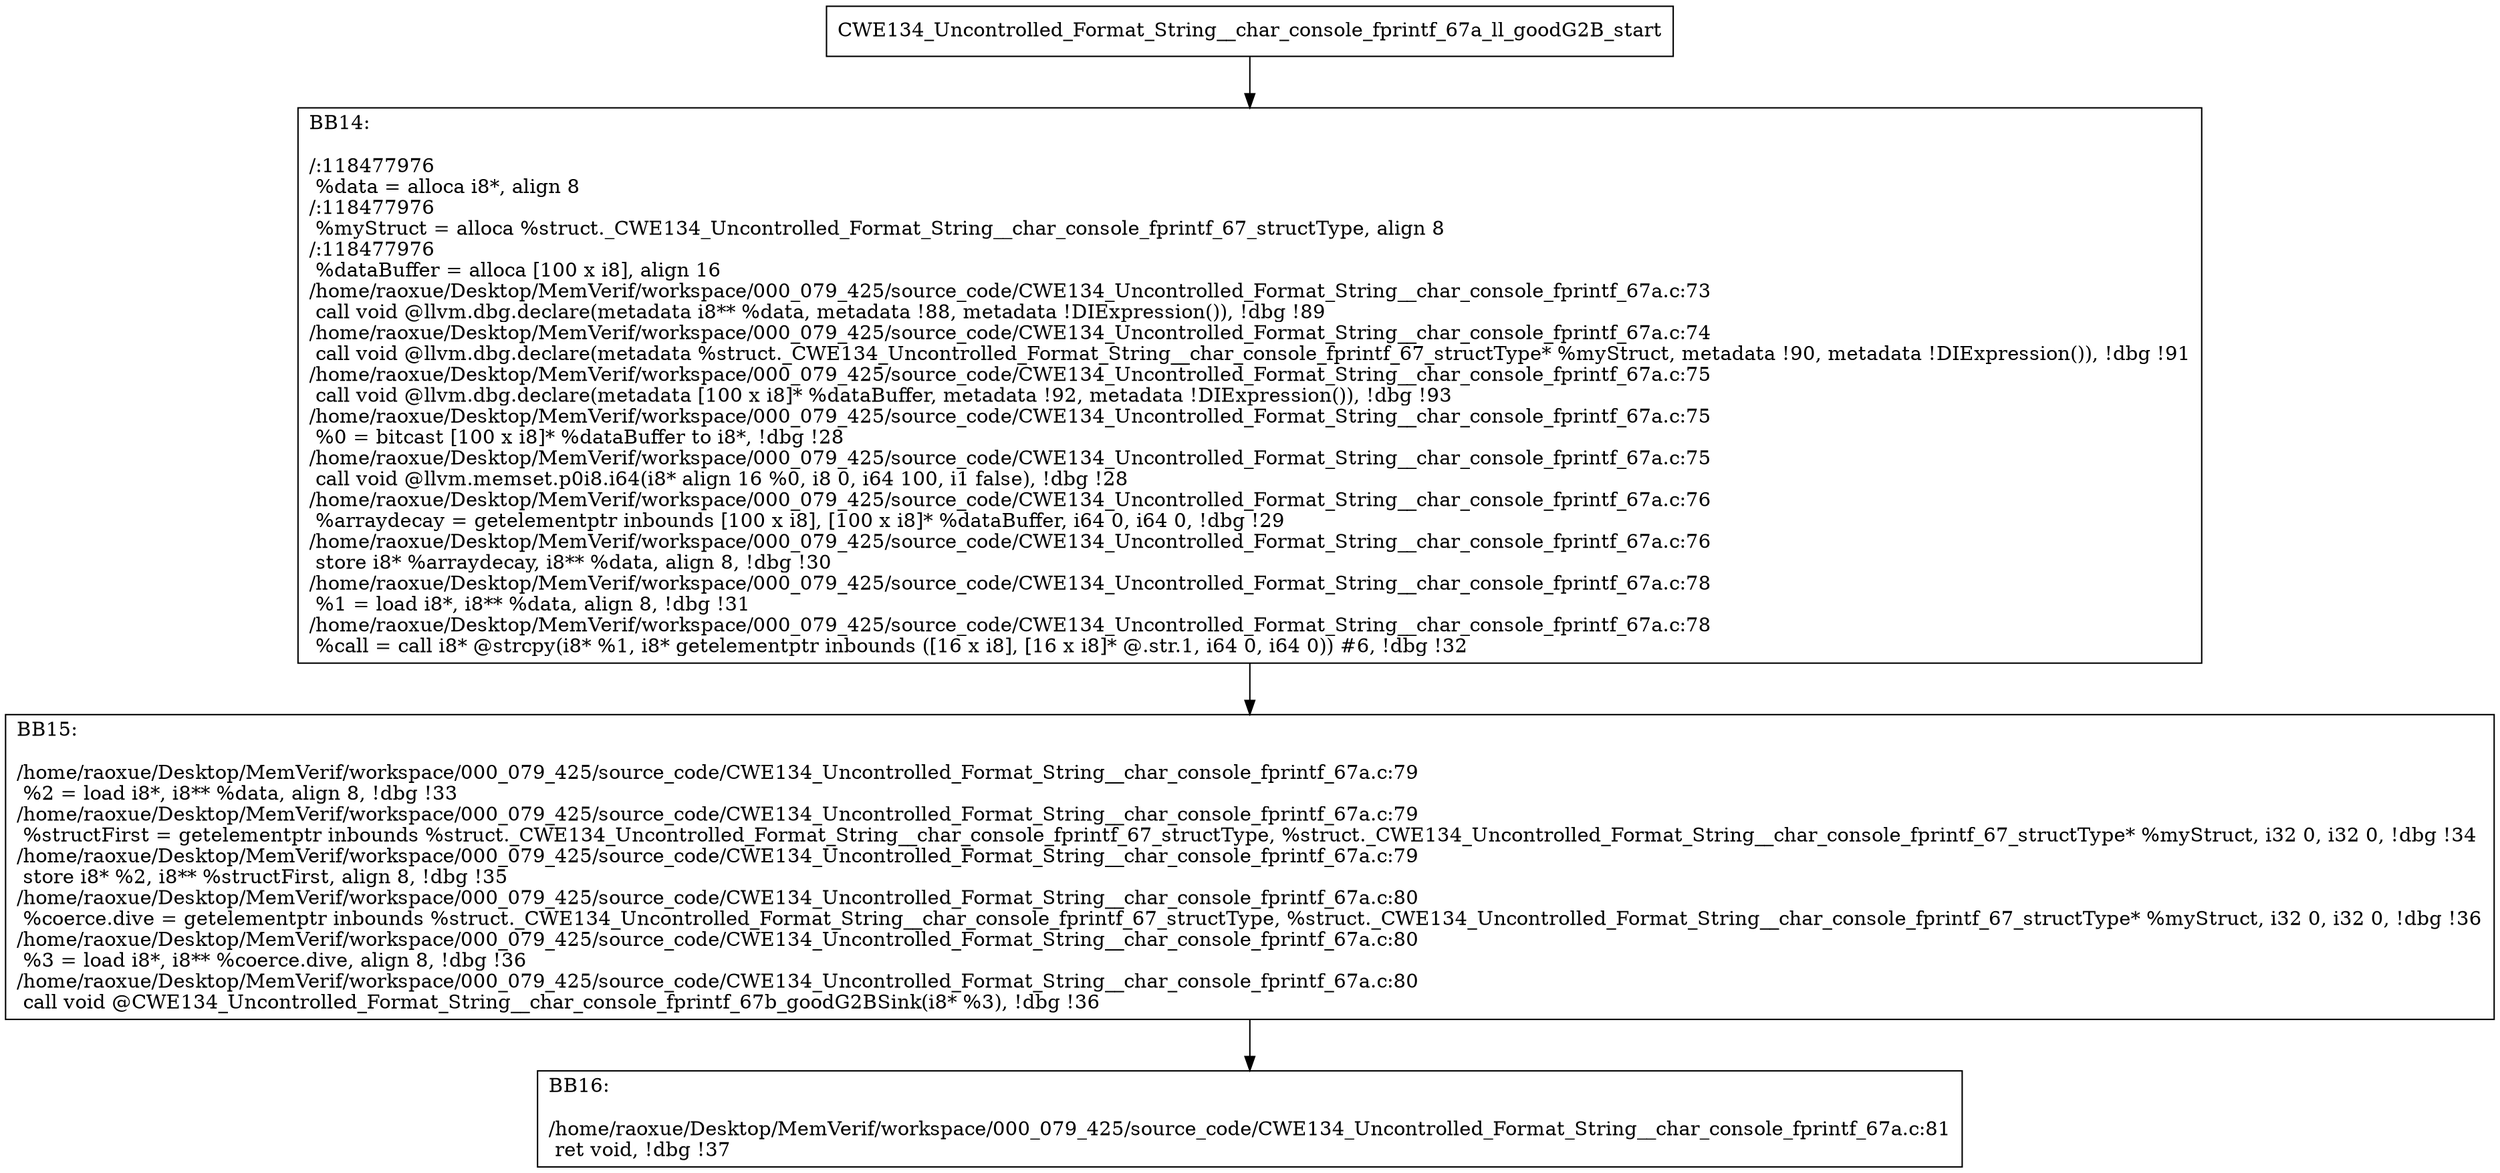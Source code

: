 digraph "CFG for'CWE134_Uncontrolled_Format_String__char_console_fprintf_67a_ll_goodG2B' function" {
	BBCWE134_Uncontrolled_Format_String__char_console_fprintf_67a_ll_goodG2B_start[shape=record,label="{CWE134_Uncontrolled_Format_String__char_console_fprintf_67a_ll_goodG2B_start}"];
	BBCWE134_Uncontrolled_Format_String__char_console_fprintf_67a_ll_goodG2B_start-> CWE134_Uncontrolled_Format_String__char_console_fprintf_67a_ll_goodG2BBB14;
	CWE134_Uncontrolled_Format_String__char_console_fprintf_67a_ll_goodG2BBB14 [shape=record, label="{BB14:\l\l/:118477976\l
  %data = alloca i8*, align 8\l
/:118477976\l
  %myStruct = alloca %struct._CWE134_Uncontrolled_Format_String__char_console_fprintf_67_structType, align 8\l
/:118477976\l
  %dataBuffer = alloca [100 x i8], align 16\l
/home/raoxue/Desktop/MemVerif/workspace/000_079_425/source_code/CWE134_Uncontrolled_Format_String__char_console_fprintf_67a.c:73\l
  call void @llvm.dbg.declare(metadata i8** %data, metadata !88, metadata !DIExpression()), !dbg !89\l
/home/raoxue/Desktop/MemVerif/workspace/000_079_425/source_code/CWE134_Uncontrolled_Format_String__char_console_fprintf_67a.c:74\l
  call void @llvm.dbg.declare(metadata %struct._CWE134_Uncontrolled_Format_String__char_console_fprintf_67_structType* %myStruct, metadata !90, metadata !DIExpression()), !dbg !91\l
/home/raoxue/Desktop/MemVerif/workspace/000_079_425/source_code/CWE134_Uncontrolled_Format_String__char_console_fprintf_67a.c:75\l
  call void @llvm.dbg.declare(metadata [100 x i8]* %dataBuffer, metadata !92, metadata !DIExpression()), !dbg !93\l
/home/raoxue/Desktop/MemVerif/workspace/000_079_425/source_code/CWE134_Uncontrolled_Format_String__char_console_fprintf_67a.c:75\l
  %0 = bitcast [100 x i8]* %dataBuffer to i8*, !dbg !28\l
/home/raoxue/Desktop/MemVerif/workspace/000_079_425/source_code/CWE134_Uncontrolled_Format_String__char_console_fprintf_67a.c:75\l
  call void @llvm.memset.p0i8.i64(i8* align 16 %0, i8 0, i64 100, i1 false), !dbg !28\l
/home/raoxue/Desktop/MemVerif/workspace/000_079_425/source_code/CWE134_Uncontrolled_Format_String__char_console_fprintf_67a.c:76\l
  %arraydecay = getelementptr inbounds [100 x i8], [100 x i8]* %dataBuffer, i64 0, i64 0, !dbg !29\l
/home/raoxue/Desktop/MemVerif/workspace/000_079_425/source_code/CWE134_Uncontrolled_Format_String__char_console_fprintf_67a.c:76\l
  store i8* %arraydecay, i8** %data, align 8, !dbg !30\l
/home/raoxue/Desktop/MemVerif/workspace/000_079_425/source_code/CWE134_Uncontrolled_Format_String__char_console_fprintf_67a.c:78\l
  %1 = load i8*, i8** %data, align 8, !dbg !31\l
/home/raoxue/Desktop/MemVerif/workspace/000_079_425/source_code/CWE134_Uncontrolled_Format_String__char_console_fprintf_67a.c:78\l
  %call = call i8* @strcpy(i8* %1, i8* getelementptr inbounds ([16 x i8], [16 x i8]* @.str.1, i64 0, i64 0)) #6, !dbg !32\l
}"];
	CWE134_Uncontrolled_Format_String__char_console_fprintf_67a_ll_goodG2BBB14-> CWE134_Uncontrolled_Format_String__char_console_fprintf_67a_ll_goodG2BBB15;
	CWE134_Uncontrolled_Format_String__char_console_fprintf_67a_ll_goodG2BBB15 [shape=record, label="{BB15:\l\l/home/raoxue/Desktop/MemVerif/workspace/000_079_425/source_code/CWE134_Uncontrolled_Format_String__char_console_fprintf_67a.c:79\l
  %2 = load i8*, i8** %data, align 8, !dbg !33\l
/home/raoxue/Desktop/MemVerif/workspace/000_079_425/source_code/CWE134_Uncontrolled_Format_String__char_console_fprintf_67a.c:79\l
  %structFirst = getelementptr inbounds %struct._CWE134_Uncontrolled_Format_String__char_console_fprintf_67_structType, %struct._CWE134_Uncontrolled_Format_String__char_console_fprintf_67_structType* %myStruct, i32 0, i32 0, !dbg !34\l
/home/raoxue/Desktop/MemVerif/workspace/000_079_425/source_code/CWE134_Uncontrolled_Format_String__char_console_fprintf_67a.c:79\l
  store i8* %2, i8** %structFirst, align 8, !dbg !35\l
/home/raoxue/Desktop/MemVerif/workspace/000_079_425/source_code/CWE134_Uncontrolled_Format_String__char_console_fprintf_67a.c:80\l
  %coerce.dive = getelementptr inbounds %struct._CWE134_Uncontrolled_Format_String__char_console_fprintf_67_structType, %struct._CWE134_Uncontrolled_Format_String__char_console_fprintf_67_structType* %myStruct, i32 0, i32 0, !dbg !36\l
/home/raoxue/Desktop/MemVerif/workspace/000_079_425/source_code/CWE134_Uncontrolled_Format_String__char_console_fprintf_67a.c:80\l
  %3 = load i8*, i8** %coerce.dive, align 8, !dbg !36\l
/home/raoxue/Desktop/MemVerif/workspace/000_079_425/source_code/CWE134_Uncontrolled_Format_String__char_console_fprintf_67a.c:80\l
  call void @CWE134_Uncontrolled_Format_String__char_console_fprintf_67b_goodG2BSink(i8* %3), !dbg !36\l
}"];
	CWE134_Uncontrolled_Format_String__char_console_fprintf_67a_ll_goodG2BBB15-> CWE134_Uncontrolled_Format_String__char_console_fprintf_67a_ll_goodG2BBB16;
	CWE134_Uncontrolled_Format_String__char_console_fprintf_67a_ll_goodG2BBB16 [shape=record, label="{BB16:\l\l/home/raoxue/Desktop/MemVerif/workspace/000_079_425/source_code/CWE134_Uncontrolled_Format_String__char_console_fprintf_67a.c:81\l
  ret void, !dbg !37\l
}"];
}
